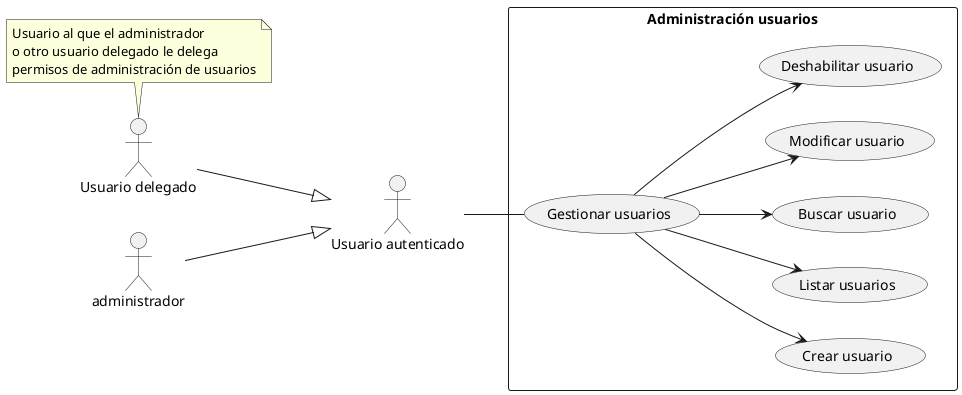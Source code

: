 @startuml
left to right direction
actor "Usuario autenticado" as logedUser
actor administrador as admin
actor "Usuario delegado" as delegatedUser
note top
    Usuario al que el administrador
    o otro usuario delegado le delega
    permisos de administración de usuarios
end note
rectangle "Administración usuarios" {
    usecase "Gestionar usuarios" as manageUsers
    usecase "Crear usuario" as createUser
    usecase "Listar usuarios" as ListUsers
    usecase "Buscar usuario" as searchUser
    usecase "Modificar usuario" as modifyUser
    usecase "Deshabilitar usuario" as disableUser

    logedUser -- manageUsers
    manageUsers --> createUser
    manageUsers --> searchUser
    manageUsers --> ListUsers
    manageUsers --> modifyUser
    manageUsers --> disableUser
}
admin  --|> logedUser
delegatedUser  --|> logedUser
@enduml
